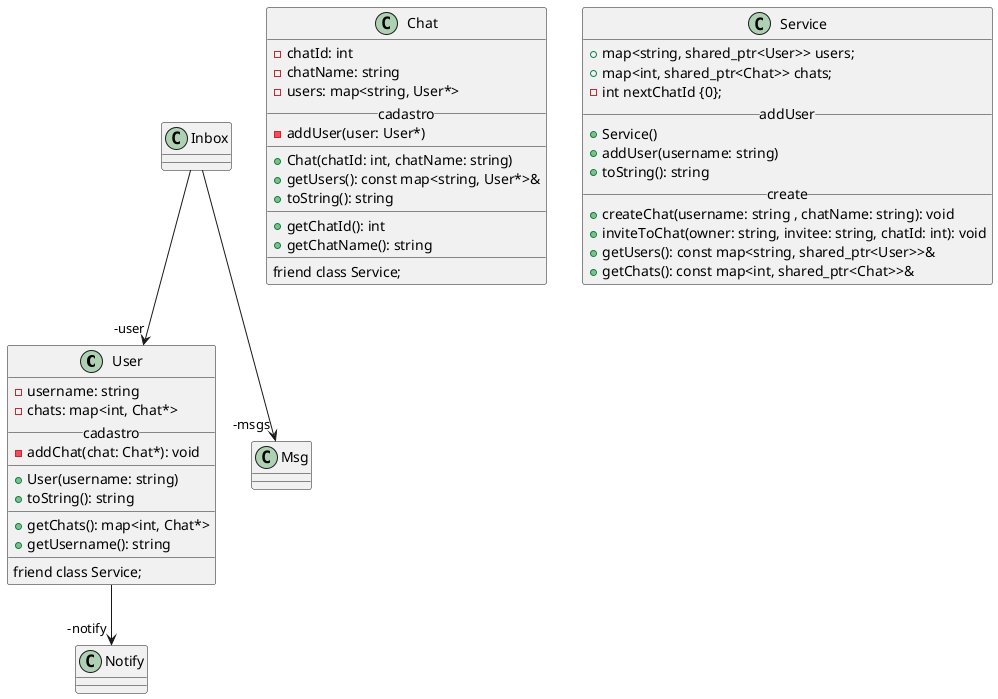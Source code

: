 @startuml

class User {
    - username: string
    - chats: map<int, Chat*>
    __cadastro__
    - addChat(chat: Chat*): void
    __
    + User(username: string)
    + toString(): string
    __
    + getChats(): map<int, Chat*>
    + getUsername(): string
    __
    friend class Service;
}

class Chat {
    - chatId: int
    - chatName: string 
    - users: map<string, User*>
    __cadastro__
    - addUser(user: User*)
    __
    + Chat(chatId: int, chatName: string)
    + getUsers(): const map<string, User*>&
    + toString(): string
    __
    + getChatId(): int
    + getChatName(): string
    __
    friend class Service;
}

class Service {
    + map<string, shared_ptr<User>> users;
    + map<int, shared_ptr<Chat>> chats;
    - int nextChatId {0};
    __addUser__
    + Service()
    + addUser(username: string)
    + toString(): string
    __create__
    + createChat(username: string , chatName: string): void 
    + inviteToChat(owner: string, invitee: string, chatId: int): void
    + getUsers(): const map<string, shared_ptr<User>>&
    + getChats(): const map<int, shared_ptr<Chat>>&
}


Inbox -->  "-user" User
Inbox -->  "-msgs" Msg
User -->  "-notify" Notify
@enduml